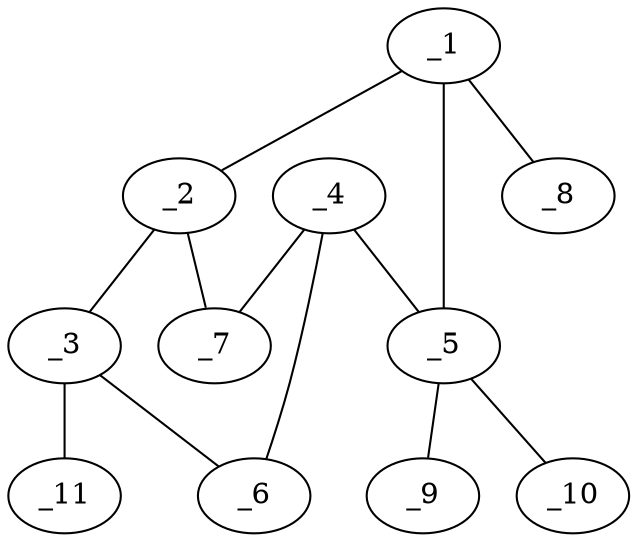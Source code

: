 graph molid656386 {
	_1	 [charge=0,
		chem=1,
		symbol="C  ",
		x="2.9659",
		y="-0.1415"];
	_2	 [charge=0,
		chem=1,
		symbol="C  ",
		x="5.4568",
		y="0.9584"];
	_1 -- _2	 [valence=1];
	_5	 [charge=0,
		chem=1,
		symbol="C  ",
		x="3.4659",
		y="-1.0075"];
	_1 -- _5	 [valence=1];
	_8	 [charge=0,
		chem=1,
		symbol="C  ",
		x=2,
		y="0.1174"];
	_1 -- _8	 [valence=1];
	_3	 [charge=0,
		chem=1,
		symbol="C  ",
		x="7.2887",
		y="0.1996"];
	_2 -- _3	 [valence=1];
	_7	 [charge=0,
		chem=1,
		symbol="C  ",
		x="4.7202",
		y="1.9411"];
	_2 -- _7	 [valence=1];
	_6	 [charge=0,
		chem=1,
		symbol="C  ",
		x="7.0299",
		y="-0.7663"];
	_3 -- _6	 [valence=1];
	_11	 [charge=0,
		chem=2,
		symbol="O  ",
		x="8.1548",
		y="0.6996"];
	_3 -- _11	 [valence=2];
	_4	 [charge=0,
		chem=1,
		symbol="C  ",
		x="5.198",
		y="-0.0075"];
	_4 -- _5	 [valence=1];
	_4 -- _6	 [valence=1];
	_4 -- _7	 [valence=1];
	_9	 [charge=0,
		chem=1,
		symbol="C  ",
		x="3.8243",
		y="-1.9411"];
	_5 -- _9	 [valence=1];
	_10	 [charge=0,
		chem=1,
		symbol="C  ",
		x="2.6888",
		y="-1.6368"];
	_5 -- _10	 [valence=1];
}
